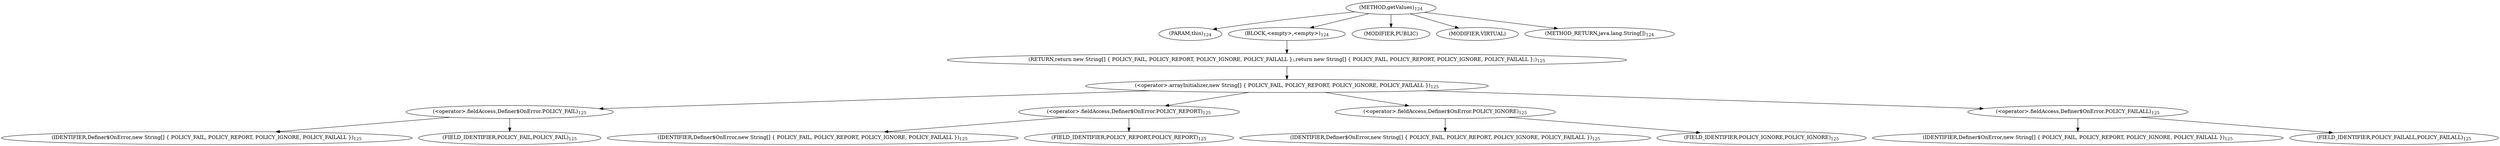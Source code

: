digraph "getValues" {  
"236" [label = <(METHOD,getValues)<SUB>124</SUB>> ]
"237" [label = <(PARAM,this)<SUB>124</SUB>> ]
"238" [label = <(BLOCK,&lt;empty&gt;,&lt;empty&gt;)<SUB>124</SUB>> ]
"239" [label = <(RETURN,return new String[] { POLICY_FAIL, POLICY_REPORT, POLICY_IGNORE, POLICY_FAILALL };,return new String[] { POLICY_FAIL, POLICY_REPORT, POLICY_IGNORE, POLICY_FAILALL };)<SUB>125</SUB>> ]
"240" [label = <(&lt;operator&gt;.arrayInitializer,new String[] { POLICY_FAIL, POLICY_REPORT, POLICY_IGNORE, POLICY_FAILALL })<SUB>125</SUB>> ]
"241" [label = <(&lt;operator&gt;.fieldAccess,Definer$OnError.POLICY_FAIL)<SUB>125</SUB>> ]
"242" [label = <(IDENTIFIER,Definer$OnError,new String[] { POLICY_FAIL, POLICY_REPORT, POLICY_IGNORE, POLICY_FAILALL })<SUB>125</SUB>> ]
"243" [label = <(FIELD_IDENTIFIER,POLICY_FAIL,POLICY_FAIL)<SUB>125</SUB>> ]
"244" [label = <(&lt;operator&gt;.fieldAccess,Definer$OnError.POLICY_REPORT)<SUB>125</SUB>> ]
"245" [label = <(IDENTIFIER,Definer$OnError,new String[] { POLICY_FAIL, POLICY_REPORT, POLICY_IGNORE, POLICY_FAILALL })<SUB>125</SUB>> ]
"246" [label = <(FIELD_IDENTIFIER,POLICY_REPORT,POLICY_REPORT)<SUB>125</SUB>> ]
"247" [label = <(&lt;operator&gt;.fieldAccess,Definer$OnError.POLICY_IGNORE)<SUB>125</SUB>> ]
"248" [label = <(IDENTIFIER,Definer$OnError,new String[] { POLICY_FAIL, POLICY_REPORT, POLICY_IGNORE, POLICY_FAILALL })<SUB>125</SUB>> ]
"249" [label = <(FIELD_IDENTIFIER,POLICY_IGNORE,POLICY_IGNORE)<SUB>125</SUB>> ]
"250" [label = <(&lt;operator&gt;.fieldAccess,Definer$OnError.POLICY_FAILALL)<SUB>125</SUB>> ]
"251" [label = <(IDENTIFIER,Definer$OnError,new String[] { POLICY_FAIL, POLICY_REPORT, POLICY_IGNORE, POLICY_FAILALL })<SUB>125</SUB>> ]
"252" [label = <(FIELD_IDENTIFIER,POLICY_FAILALL,POLICY_FAILALL)<SUB>125</SUB>> ]
"253" [label = <(MODIFIER,PUBLIC)> ]
"254" [label = <(MODIFIER,VIRTUAL)> ]
"255" [label = <(METHOD_RETURN,java.lang.String[])<SUB>124</SUB>> ]
  "236" -> "237" 
  "236" -> "238" 
  "236" -> "253" 
  "236" -> "254" 
  "236" -> "255" 
  "238" -> "239" 
  "239" -> "240" 
  "240" -> "241" 
  "240" -> "244" 
  "240" -> "247" 
  "240" -> "250" 
  "241" -> "242" 
  "241" -> "243" 
  "244" -> "245" 
  "244" -> "246" 
  "247" -> "248" 
  "247" -> "249" 
  "250" -> "251" 
  "250" -> "252" 
}
